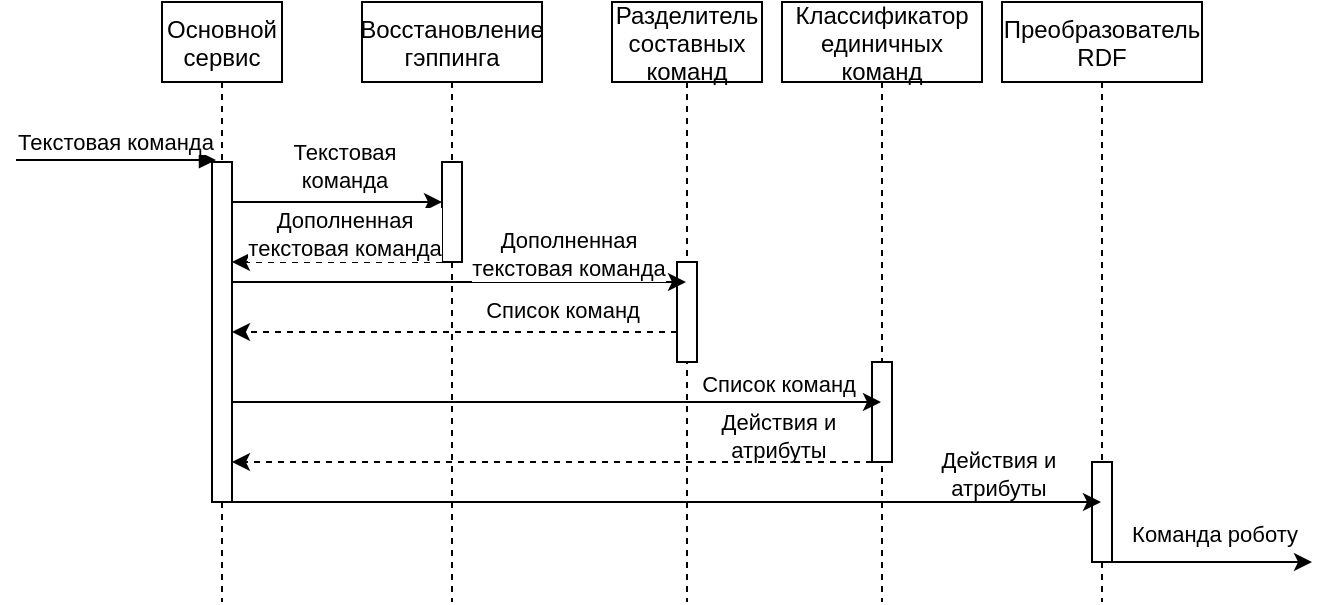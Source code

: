 <mxfile version="19.0.0" type="device"><diagram id="kgpKYQtTHZ0yAKxKKP6v" name="Page-1"><mxGraphModel dx="1125" dy="661" grid="1" gridSize="10" guides="1" tooltips="1" connect="1" arrows="1" fold="1" page="1" pageScale="1" pageWidth="850" pageHeight="1100" math="0" shadow="0"><root><mxCell id="0"/><mxCell id="1" parent="0"/><mxCell id="8ddU9RlsFIriqSdHUrUJ-5" value="Основной &#xA;сервис" style="shape=umlLifeline;perimeter=lifelinePerimeter;container=1;collapsible=0;recursiveResize=0;rounded=0;shadow=0;strokeWidth=1;" vertex="1" parent="1"><mxGeometry x="180" y="340" width="60" height="300" as="geometry"/></mxCell><mxCell id="8ddU9RlsFIriqSdHUrUJ-6" value="" style="points=[];perimeter=orthogonalPerimeter;rounded=0;shadow=0;strokeWidth=1;" vertex="1" parent="8ddU9RlsFIriqSdHUrUJ-5"><mxGeometry x="25" y="80" width="10" height="170" as="geometry"/></mxCell><mxCell id="8ddU9RlsFIriqSdHUrUJ-8" value="Текстовая команда" style="verticalAlign=bottom;endArrow=block;entryX=0;entryY=0;shadow=0;strokeWidth=1;" edge="1" parent="1"><mxGeometry relative="1" as="geometry"><mxPoint x="107" y="419" as="sourcePoint"/><mxPoint x="207" y="419" as="targetPoint"/></mxGeometry></mxCell><mxCell id="8ddU9RlsFIriqSdHUrUJ-11" value="Восстановление&#xA;гэппинга" style="shape=umlLifeline;perimeter=lifelinePerimeter;container=1;collapsible=0;recursiveResize=0;rounded=0;shadow=0;strokeWidth=1;" vertex="1" parent="1"><mxGeometry x="280" y="340" width="90.004" height="300" as="geometry"/></mxCell><mxCell id="8ddU9RlsFIriqSdHUrUJ-12" value="" style="points=[];perimeter=orthogonalPerimeter;rounded=0;shadow=0;strokeWidth=1;" vertex="1" parent="8ddU9RlsFIriqSdHUrUJ-11"><mxGeometry x="40" y="80" width="10" height="50" as="geometry"/></mxCell><mxCell id="8ddU9RlsFIriqSdHUrUJ-13" value="Разделитель&#xA;составных &#xA;команд" style="shape=umlLifeline;perimeter=lifelinePerimeter;container=1;collapsible=0;recursiveResize=0;rounded=0;shadow=0;strokeWidth=1;" vertex="1" parent="1"><mxGeometry x="405" y="340" width="75" height="300" as="geometry"/></mxCell><mxCell id="8ddU9RlsFIriqSdHUrUJ-14" value="" style="points=[];perimeter=orthogonalPerimeter;rounded=0;shadow=0;strokeWidth=1;" vertex="1" parent="8ddU9RlsFIriqSdHUrUJ-13"><mxGeometry x="32.5" y="130" width="10" height="50" as="geometry"/></mxCell><mxCell id="8ddU9RlsFIriqSdHUrUJ-15" value="Классификатор &#xA;единичных &#xA;команд" style="shape=umlLifeline;perimeter=lifelinePerimeter;container=1;collapsible=0;recursiveResize=0;rounded=0;shadow=0;strokeWidth=1;" vertex="1" parent="1"><mxGeometry x="490" y="340" width="100" height="300" as="geometry"/></mxCell><mxCell id="8ddU9RlsFIriqSdHUrUJ-16" value="" style="points=[];perimeter=orthogonalPerimeter;rounded=0;shadow=0;strokeWidth=1;" vertex="1" parent="8ddU9RlsFIriqSdHUrUJ-15"><mxGeometry x="45" y="180" width="10" height="50" as="geometry"/></mxCell><mxCell id="8ddU9RlsFIriqSdHUrUJ-30" value="Список команд" style="edgeLabel;html=1;align=center;verticalAlign=middle;resizable=0;points=[];" vertex="1" connectable="0" parent="8ddU9RlsFIriqSdHUrUJ-15"><mxGeometry x="-7.996" y="195" as="geometry"><mxPoint x="6" y="-4" as="offset"/></mxGeometry></mxCell><mxCell id="8ddU9RlsFIriqSdHUrUJ-31" value="&lt;div&gt;Действия и &lt;br&gt;&lt;/div&gt;&lt;div&gt;атрибуты&lt;/div&gt;" style="edgeLabel;html=1;align=center;verticalAlign=middle;resizable=0;points=[];" vertex="1" connectable="0" parent="8ddU9RlsFIriqSdHUrUJ-15"><mxGeometry x="-7.996" y="221" as="geometry"><mxPoint x="6" y="-4" as="offset"/></mxGeometry></mxCell><mxCell id="8ddU9RlsFIriqSdHUrUJ-18" value="" style="edgeStyle=orthogonalEdgeStyle;rounded=0;orthogonalLoop=1;jettySize=auto;html=1;" edge="1" parent="1" source="8ddU9RlsFIriqSdHUrUJ-6" target="8ddU9RlsFIriqSdHUrUJ-12"><mxGeometry relative="1" as="geometry"><Array as="points"><mxPoint x="260" y="440"/><mxPoint x="260" y="440"/></Array></mxGeometry></mxCell><mxCell id="8ddU9RlsFIriqSdHUrUJ-19" value="&lt;div&gt;Текстовая&lt;/div&gt;&lt;div&gt;команда&lt;br&gt;&lt;/div&gt;" style="edgeLabel;html=1;align=center;verticalAlign=middle;resizable=0;points=[];" vertex="1" connectable="0" parent="8ddU9RlsFIriqSdHUrUJ-18"><mxGeometry x="0.194" y="1" relative="1" as="geometry"><mxPoint x="-7" y="-17" as="offset"/></mxGeometry></mxCell><mxCell id="8ddU9RlsFIriqSdHUrUJ-21" value="" style="edgeStyle=orthogonalEdgeStyle;rounded=0;orthogonalLoop=1;jettySize=auto;html=1;dashed=1;" edge="1" parent="1" source="8ddU9RlsFIriqSdHUrUJ-12" target="8ddU9RlsFIriqSdHUrUJ-6"><mxGeometry relative="1" as="geometry"><Array as="points"><mxPoint x="260" y="470"/><mxPoint x="260" y="470"/></Array></mxGeometry></mxCell><mxCell id="8ddU9RlsFIriqSdHUrUJ-22" value="&lt;div&gt;Дополненная &lt;br&gt;&lt;/div&gt;&lt;div&gt;текстовая команда&lt;br&gt;&lt;/div&gt;" style="edgeLabel;html=1;align=center;verticalAlign=middle;resizable=0;points=[];" vertex="1" connectable="0" parent="1"><mxGeometry x="265.004" y="460" as="geometry"><mxPoint x="6" y="-4" as="offset"/></mxGeometry></mxCell><mxCell id="8ddU9RlsFIriqSdHUrUJ-23" value="" style="edgeStyle=orthogonalEdgeStyle;rounded=0;orthogonalLoop=1;jettySize=auto;html=1;" edge="1" parent="1" source="8ddU9RlsFIriqSdHUrUJ-6" target="8ddU9RlsFIriqSdHUrUJ-13"><mxGeometry relative="1" as="geometry"><Array as="points"><mxPoint x="360" y="480"/><mxPoint x="360" y="480"/></Array></mxGeometry></mxCell><mxCell id="8ddU9RlsFIriqSdHUrUJ-24" value="&lt;div&gt;Дополненная &lt;br&gt;&lt;/div&gt;&lt;div&gt;текстовая команда&lt;br&gt;&lt;/div&gt;" style="edgeLabel;html=1;align=center;verticalAlign=middle;resizable=0;points=[];" vertex="1" connectable="0" parent="1"><mxGeometry x="377.004" y="470" as="geometry"><mxPoint x="6" y="-4" as="offset"/></mxGeometry></mxCell><mxCell id="8ddU9RlsFIriqSdHUrUJ-26" value="Список команд" style="edgeLabel;html=1;align=center;verticalAlign=middle;resizable=0;points=[];" vertex="1" connectable="0" parent="1"><mxGeometry x="378.004" y="496" as="geometry"><mxPoint x="2" y="-2" as="offset"/></mxGeometry></mxCell><mxCell id="8ddU9RlsFIriqSdHUrUJ-28" value="" style="edgeStyle=orthogonalEdgeStyle;rounded=0;orthogonalLoop=1;jettySize=auto;html=1;dashed=1;" edge="1" parent="1" source="8ddU9RlsFIriqSdHUrUJ-16" target="8ddU9RlsFIriqSdHUrUJ-6"><mxGeometry relative="1" as="geometry"><Array as="points"><mxPoint x="460" y="570"/><mxPoint x="460" y="570"/></Array></mxGeometry></mxCell><mxCell id="8ddU9RlsFIriqSdHUrUJ-29" value="" style="edgeStyle=orthogonalEdgeStyle;rounded=0;orthogonalLoop=1;jettySize=auto;html=1;" edge="1" parent="1" source="8ddU9RlsFIriqSdHUrUJ-6" target="8ddU9RlsFIriqSdHUrUJ-15"><mxGeometry relative="1" as="geometry"><Array as="points"><mxPoint x="250" y="540"/><mxPoint x="250" y="540"/></Array></mxGeometry></mxCell><mxCell id="8ddU9RlsFIriqSdHUrUJ-32" value="Преобразователь &#xA;RDF" style="shape=umlLifeline;perimeter=lifelinePerimeter;container=1;collapsible=0;recursiveResize=0;rounded=0;shadow=0;strokeWidth=1;" vertex="1" parent="1"><mxGeometry x="600" y="340" width="100.004" height="300" as="geometry"/></mxCell><mxCell id="8ddU9RlsFIriqSdHUrUJ-33" value="" style="points=[];perimeter=orthogonalPerimeter;rounded=0;shadow=0;strokeWidth=1;" vertex="1" parent="8ddU9RlsFIriqSdHUrUJ-32"><mxGeometry x="45" y="230" width="10" height="50" as="geometry"/></mxCell><mxCell id="8ddU9RlsFIriqSdHUrUJ-35" value="&lt;div&gt;Действия и &lt;br&gt;&lt;/div&gt;&lt;div&gt;атрибуты&lt;/div&gt;" style="edgeLabel;html=1;align=center;verticalAlign=middle;resizable=0;points=[];" vertex="1" connectable="0" parent="8ddU9RlsFIriqSdHUrUJ-32"><mxGeometry x="-7.996" y="240" as="geometry"><mxPoint x="6" y="-4" as="offset"/></mxGeometry></mxCell><mxCell id="8ddU9RlsFIriqSdHUrUJ-42" value="Команда роботу" style="edgeLabel;html=1;align=center;verticalAlign=middle;resizable=0;points=[];" vertex="1" connectable="0" parent="8ddU9RlsFIriqSdHUrUJ-32"><mxGeometry x="100.004" y="270" as="geometry"><mxPoint x="6" y="-4" as="offset"/></mxGeometry></mxCell><mxCell id="8ddU9RlsFIriqSdHUrUJ-40" value="" style="edgeStyle=orthogonalEdgeStyle;rounded=0;orthogonalLoop=1;jettySize=auto;html=1;" edge="1" parent="1" source="8ddU9RlsFIriqSdHUrUJ-6" target="8ddU9RlsFIriqSdHUrUJ-32"><mxGeometry relative="1" as="geometry"><Array as="points"><mxPoint x="570" y="590"/><mxPoint x="570" y="590"/></Array></mxGeometry></mxCell><mxCell id="8ddU9RlsFIriqSdHUrUJ-41" value="" style="edgeStyle=orthogonalEdgeStyle;rounded=0;orthogonalLoop=1;jettySize=auto;html=1;" edge="1" parent="1" source="8ddU9RlsFIriqSdHUrUJ-33"><mxGeometry relative="1" as="geometry"><mxPoint x="755" y="620" as="targetPoint"/><Array as="points"><mxPoint x="730" y="620"/><mxPoint x="730" y="620"/></Array></mxGeometry></mxCell><mxCell id="8ddU9RlsFIriqSdHUrUJ-44" value="" style="edgeStyle=orthogonalEdgeStyle;rounded=0;orthogonalLoop=1;jettySize=auto;html=1;dashed=1;" edge="1" parent="1" source="8ddU9RlsFIriqSdHUrUJ-14" target="8ddU9RlsFIriqSdHUrUJ-6"><mxGeometry relative="1" as="geometry"><Array as="points"><mxPoint x="420" y="505"/><mxPoint x="420" y="505"/></Array></mxGeometry></mxCell></root></mxGraphModel></diagram></mxfile>
